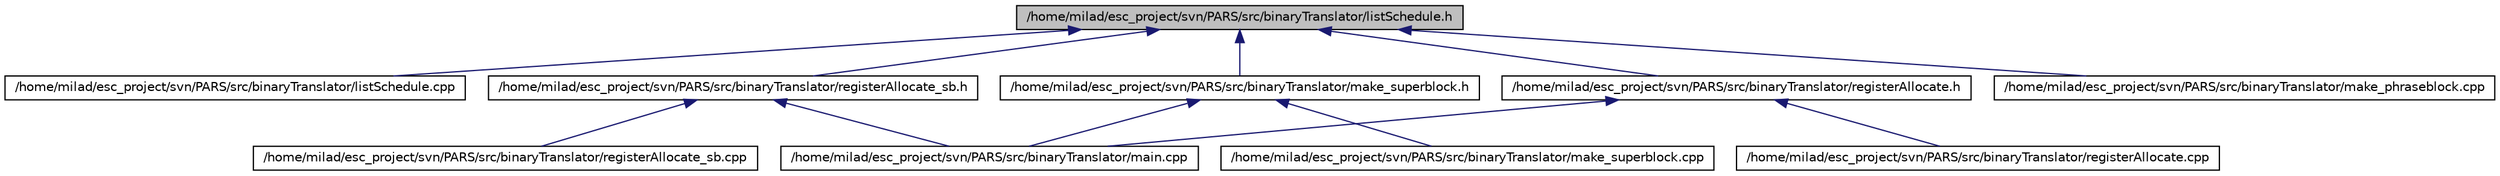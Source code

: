 digraph G
{
  edge [fontname="Helvetica",fontsize="10",labelfontname="Helvetica",labelfontsize="10"];
  node [fontname="Helvetica",fontsize="10",shape=record];
  Node1 [label="/home/milad/esc_project/svn/PARS/src/binaryTranslator/listSchedule.h",height=0.2,width=0.4,color="black", fillcolor="grey75", style="filled" fontcolor="black"];
  Node1 -> Node2 [dir=back,color="midnightblue",fontsize="10",style="solid",fontname="Helvetica"];
  Node2 [label="/home/milad/esc_project/svn/PARS/src/binaryTranslator/listSchedule.cpp",height=0.2,width=0.4,color="black", fillcolor="white", style="filled",URL="$listSchedule_8cpp.html"];
  Node1 -> Node3 [dir=back,color="midnightblue",fontsize="10",style="solid",fontname="Helvetica"];
  Node3 [label="/home/milad/esc_project/svn/PARS/src/binaryTranslator/registerAllocate.h",height=0.2,width=0.4,color="black", fillcolor="white", style="filled",URL="$registerAllocate_8h.html"];
  Node3 -> Node4 [dir=back,color="midnightblue",fontsize="10",style="solid",fontname="Helvetica"];
  Node4 [label="/home/milad/esc_project/svn/PARS/src/binaryTranslator/main.cpp",height=0.2,width=0.4,color="black", fillcolor="white", style="filled",URL="$main_8cpp.html"];
  Node3 -> Node5 [dir=back,color="midnightblue",fontsize="10",style="solid",fontname="Helvetica"];
  Node5 [label="/home/milad/esc_project/svn/PARS/src/binaryTranslator/registerAllocate.cpp",height=0.2,width=0.4,color="black", fillcolor="white", style="filled",URL="$registerAllocate_8cpp.html"];
  Node1 -> Node6 [dir=back,color="midnightblue",fontsize="10",style="solid",fontname="Helvetica"];
  Node6 [label="/home/milad/esc_project/svn/PARS/src/binaryTranslator/registerAllocate_sb.h",height=0.2,width=0.4,color="black", fillcolor="white", style="filled",URL="$registerAllocate__sb_8h.html"];
  Node6 -> Node4 [dir=back,color="midnightblue",fontsize="10",style="solid",fontname="Helvetica"];
  Node6 -> Node7 [dir=back,color="midnightblue",fontsize="10",style="solid",fontname="Helvetica"];
  Node7 [label="/home/milad/esc_project/svn/PARS/src/binaryTranslator/registerAllocate_sb.cpp",height=0.2,width=0.4,color="black", fillcolor="white", style="filled",URL="$registerAllocate__sb_8cpp.html"];
  Node1 -> Node8 [dir=back,color="midnightblue",fontsize="10",style="solid",fontname="Helvetica"];
  Node8 [label="/home/milad/esc_project/svn/PARS/src/binaryTranslator/make_superblock.h",height=0.2,width=0.4,color="black", fillcolor="white", style="filled",URL="$make__superblock_8h.html"];
  Node8 -> Node4 [dir=back,color="midnightblue",fontsize="10",style="solid",fontname="Helvetica"];
  Node8 -> Node9 [dir=back,color="midnightblue",fontsize="10",style="solid",fontname="Helvetica"];
  Node9 [label="/home/milad/esc_project/svn/PARS/src/binaryTranslator/make_superblock.cpp",height=0.2,width=0.4,color="black", fillcolor="white", style="filled",URL="$make__superblock_8cpp.html"];
  Node1 -> Node10 [dir=back,color="midnightblue",fontsize="10",style="solid",fontname="Helvetica"];
  Node10 [label="/home/milad/esc_project/svn/PARS/src/binaryTranslator/make_phraseblock.cpp",height=0.2,width=0.4,color="black", fillcolor="white", style="filled",URL="$make__phraseblock_8cpp.html"];
}
